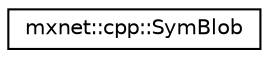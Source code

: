 digraph "Graphical Class Hierarchy"
{
  edge [fontname="Helvetica",fontsize="10",labelfontname="Helvetica",labelfontsize="10"];
  node [fontname="Helvetica",fontsize="10",shape=record];
  rankdir="LR";
  Node1 [label="mxnet::cpp::SymBlob",height=0.2,width=0.4,color="black", fillcolor="white", style="filled",URL="$structmxnet_1_1cpp_1_1SymBlob.html",tooltip="struct to store SymbolHandle "];
}
